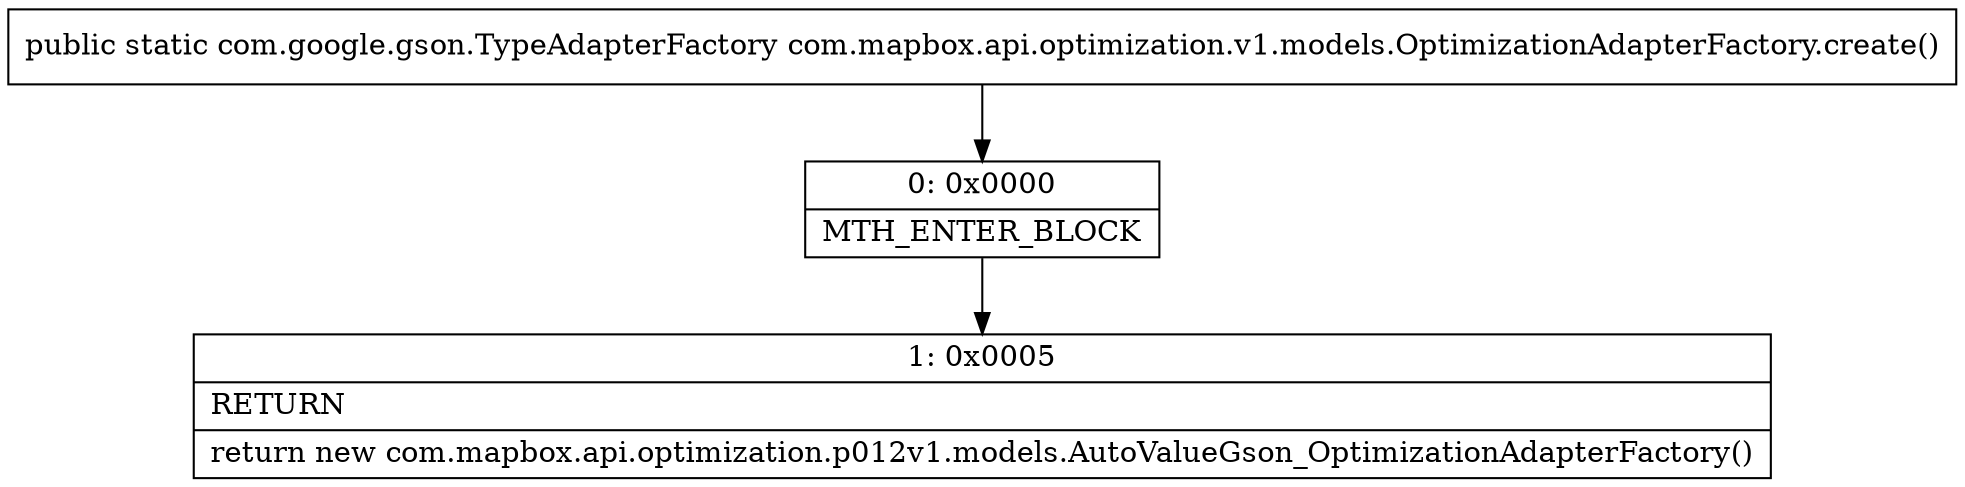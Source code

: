digraph "CFG forcom.mapbox.api.optimization.v1.models.OptimizationAdapterFactory.create()Lcom\/google\/gson\/TypeAdapterFactory;" {
Node_0 [shape=record,label="{0\:\ 0x0000|MTH_ENTER_BLOCK\l}"];
Node_1 [shape=record,label="{1\:\ 0x0005|RETURN\l|return new com.mapbox.api.optimization.p012v1.models.AutoValueGson_OptimizationAdapterFactory()\l}"];
MethodNode[shape=record,label="{public static com.google.gson.TypeAdapterFactory com.mapbox.api.optimization.v1.models.OptimizationAdapterFactory.create() }"];
MethodNode -> Node_0;
Node_0 -> Node_1;
}

